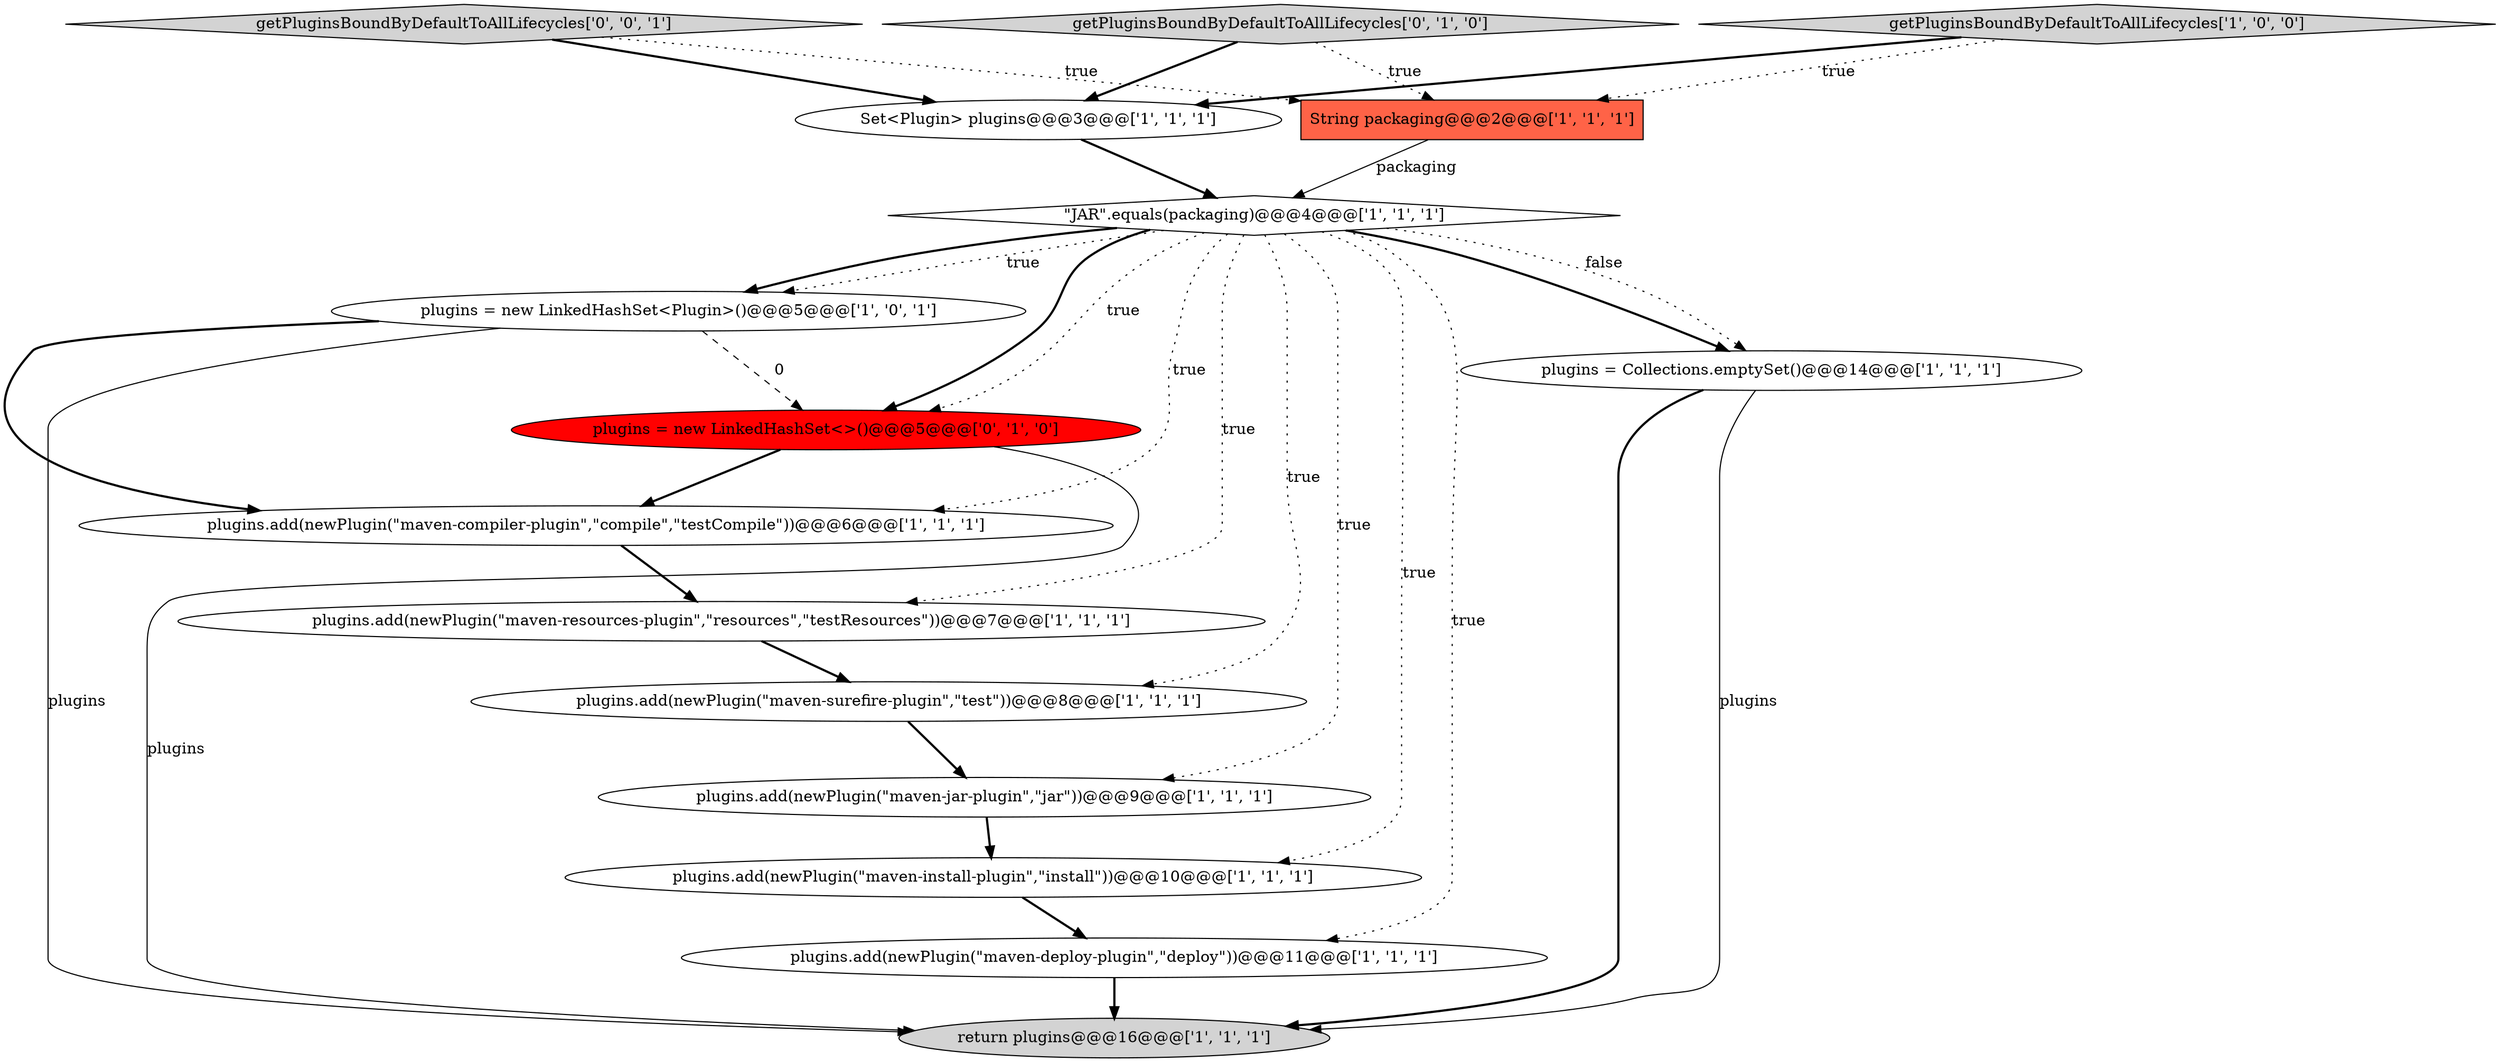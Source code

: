 digraph {
5 [style = filled, label = "plugins.add(newPlugin(\"maven-install-plugin\",\"install\"))@@@10@@@['1', '1', '1']", fillcolor = white, shape = ellipse image = "AAA0AAABBB1BBB"];
12 [style = filled, label = "return plugins@@@16@@@['1', '1', '1']", fillcolor = lightgray, shape = ellipse image = "AAA0AAABBB1BBB"];
15 [style = filled, label = "getPluginsBoundByDefaultToAllLifecycles['0', '0', '1']", fillcolor = lightgray, shape = diamond image = "AAA0AAABBB3BBB"];
13 [style = filled, label = "getPluginsBoundByDefaultToAllLifecycles['0', '1', '0']", fillcolor = lightgray, shape = diamond image = "AAA0AAABBB2BBB"];
6 [style = filled, label = "getPluginsBoundByDefaultToAllLifecycles['1', '0', '0']", fillcolor = lightgray, shape = diamond image = "AAA0AAABBB1BBB"];
8 [style = filled, label = "plugins.add(newPlugin(\"maven-compiler-plugin\",\"compile\",\"testCompile\"))@@@6@@@['1', '1', '1']", fillcolor = white, shape = ellipse image = "AAA0AAABBB1BBB"];
9 [style = filled, label = "String packaging@@@2@@@['1', '1', '1']", fillcolor = tomato, shape = box image = "AAA0AAABBB1BBB"];
1 [style = filled, label = "plugins.add(newPlugin(\"maven-surefire-plugin\",\"test\"))@@@8@@@['1', '1', '1']", fillcolor = white, shape = ellipse image = "AAA0AAABBB1BBB"];
3 [style = filled, label = "plugins.add(newPlugin(\"maven-jar-plugin\",\"jar\"))@@@9@@@['1', '1', '1']", fillcolor = white, shape = ellipse image = "AAA0AAABBB1BBB"];
0 [style = filled, label = "Set<Plugin> plugins@@@3@@@['1', '1', '1']", fillcolor = white, shape = ellipse image = "AAA0AAABBB1BBB"];
2 [style = filled, label = "plugins.add(newPlugin(\"maven-deploy-plugin\",\"deploy\"))@@@11@@@['1', '1', '1']", fillcolor = white, shape = ellipse image = "AAA0AAABBB1BBB"];
14 [style = filled, label = "plugins = new LinkedHashSet<>()@@@5@@@['0', '1', '0']", fillcolor = red, shape = ellipse image = "AAA1AAABBB2BBB"];
11 [style = filled, label = "plugins.add(newPlugin(\"maven-resources-plugin\",\"resources\",\"testResources\"))@@@7@@@['1', '1', '1']", fillcolor = white, shape = ellipse image = "AAA0AAABBB1BBB"];
10 [style = filled, label = "plugins = Collections.emptySet()@@@14@@@['1', '1', '1']", fillcolor = white, shape = ellipse image = "AAA0AAABBB1BBB"];
4 [style = filled, label = "plugins = new LinkedHashSet<Plugin>()@@@5@@@['1', '0', '1']", fillcolor = white, shape = ellipse image = "AAA0AAABBB1BBB"];
7 [style = filled, label = "\"JAR\".equals(packaging)@@@4@@@['1', '1', '1']", fillcolor = white, shape = diamond image = "AAA0AAABBB1BBB"];
7->2 [style = dotted, label="true"];
7->10 [style = bold, label=""];
11->1 [style = bold, label=""];
1->3 [style = bold, label=""];
10->12 [style = solid, label="plugins"];
6->0 [style = bold, label=""];
4->12 [style = solid, label="plugins"];
14->12 [style = solid, label="plugins"];
7->4 [style = bold, label=""];
9->7 [style = solid, label="packaging"];
2->12 [style = bold, label=""];
15->9 [style = dotted, label="true"];
0->7 [style = bold, label=""];
7->14 [style = bold, label=""];
7->5 [style = dotted, label="true"];
5->2 [style = bold, label=""];
3->5 [style = bold, label=""];
7->11 [style = dotted, label="true"];
13->9 [style = dotted, label="true"];
6->9 [style = dotted, label="true"];
7->3 [style = dotted, label="true"];
10->12 [style = bold, label=""];
15->0 [style = bold, label=""];
7->4 [style = dotted, label="true"];
7->10 [style = dotted, label="false"];
4->8 [style = bold, label=""];
4->14 [style = dashed, label="0"];
14->8 [style = bold, label=""];
7->1 [style = dotted, label="true"];
7->8 [style = dotted, label="true"];
8->11 [style = bold, label=""];
13->0 [style = bold, label=""];
7->14 [style = dotted, label="true"];
}
